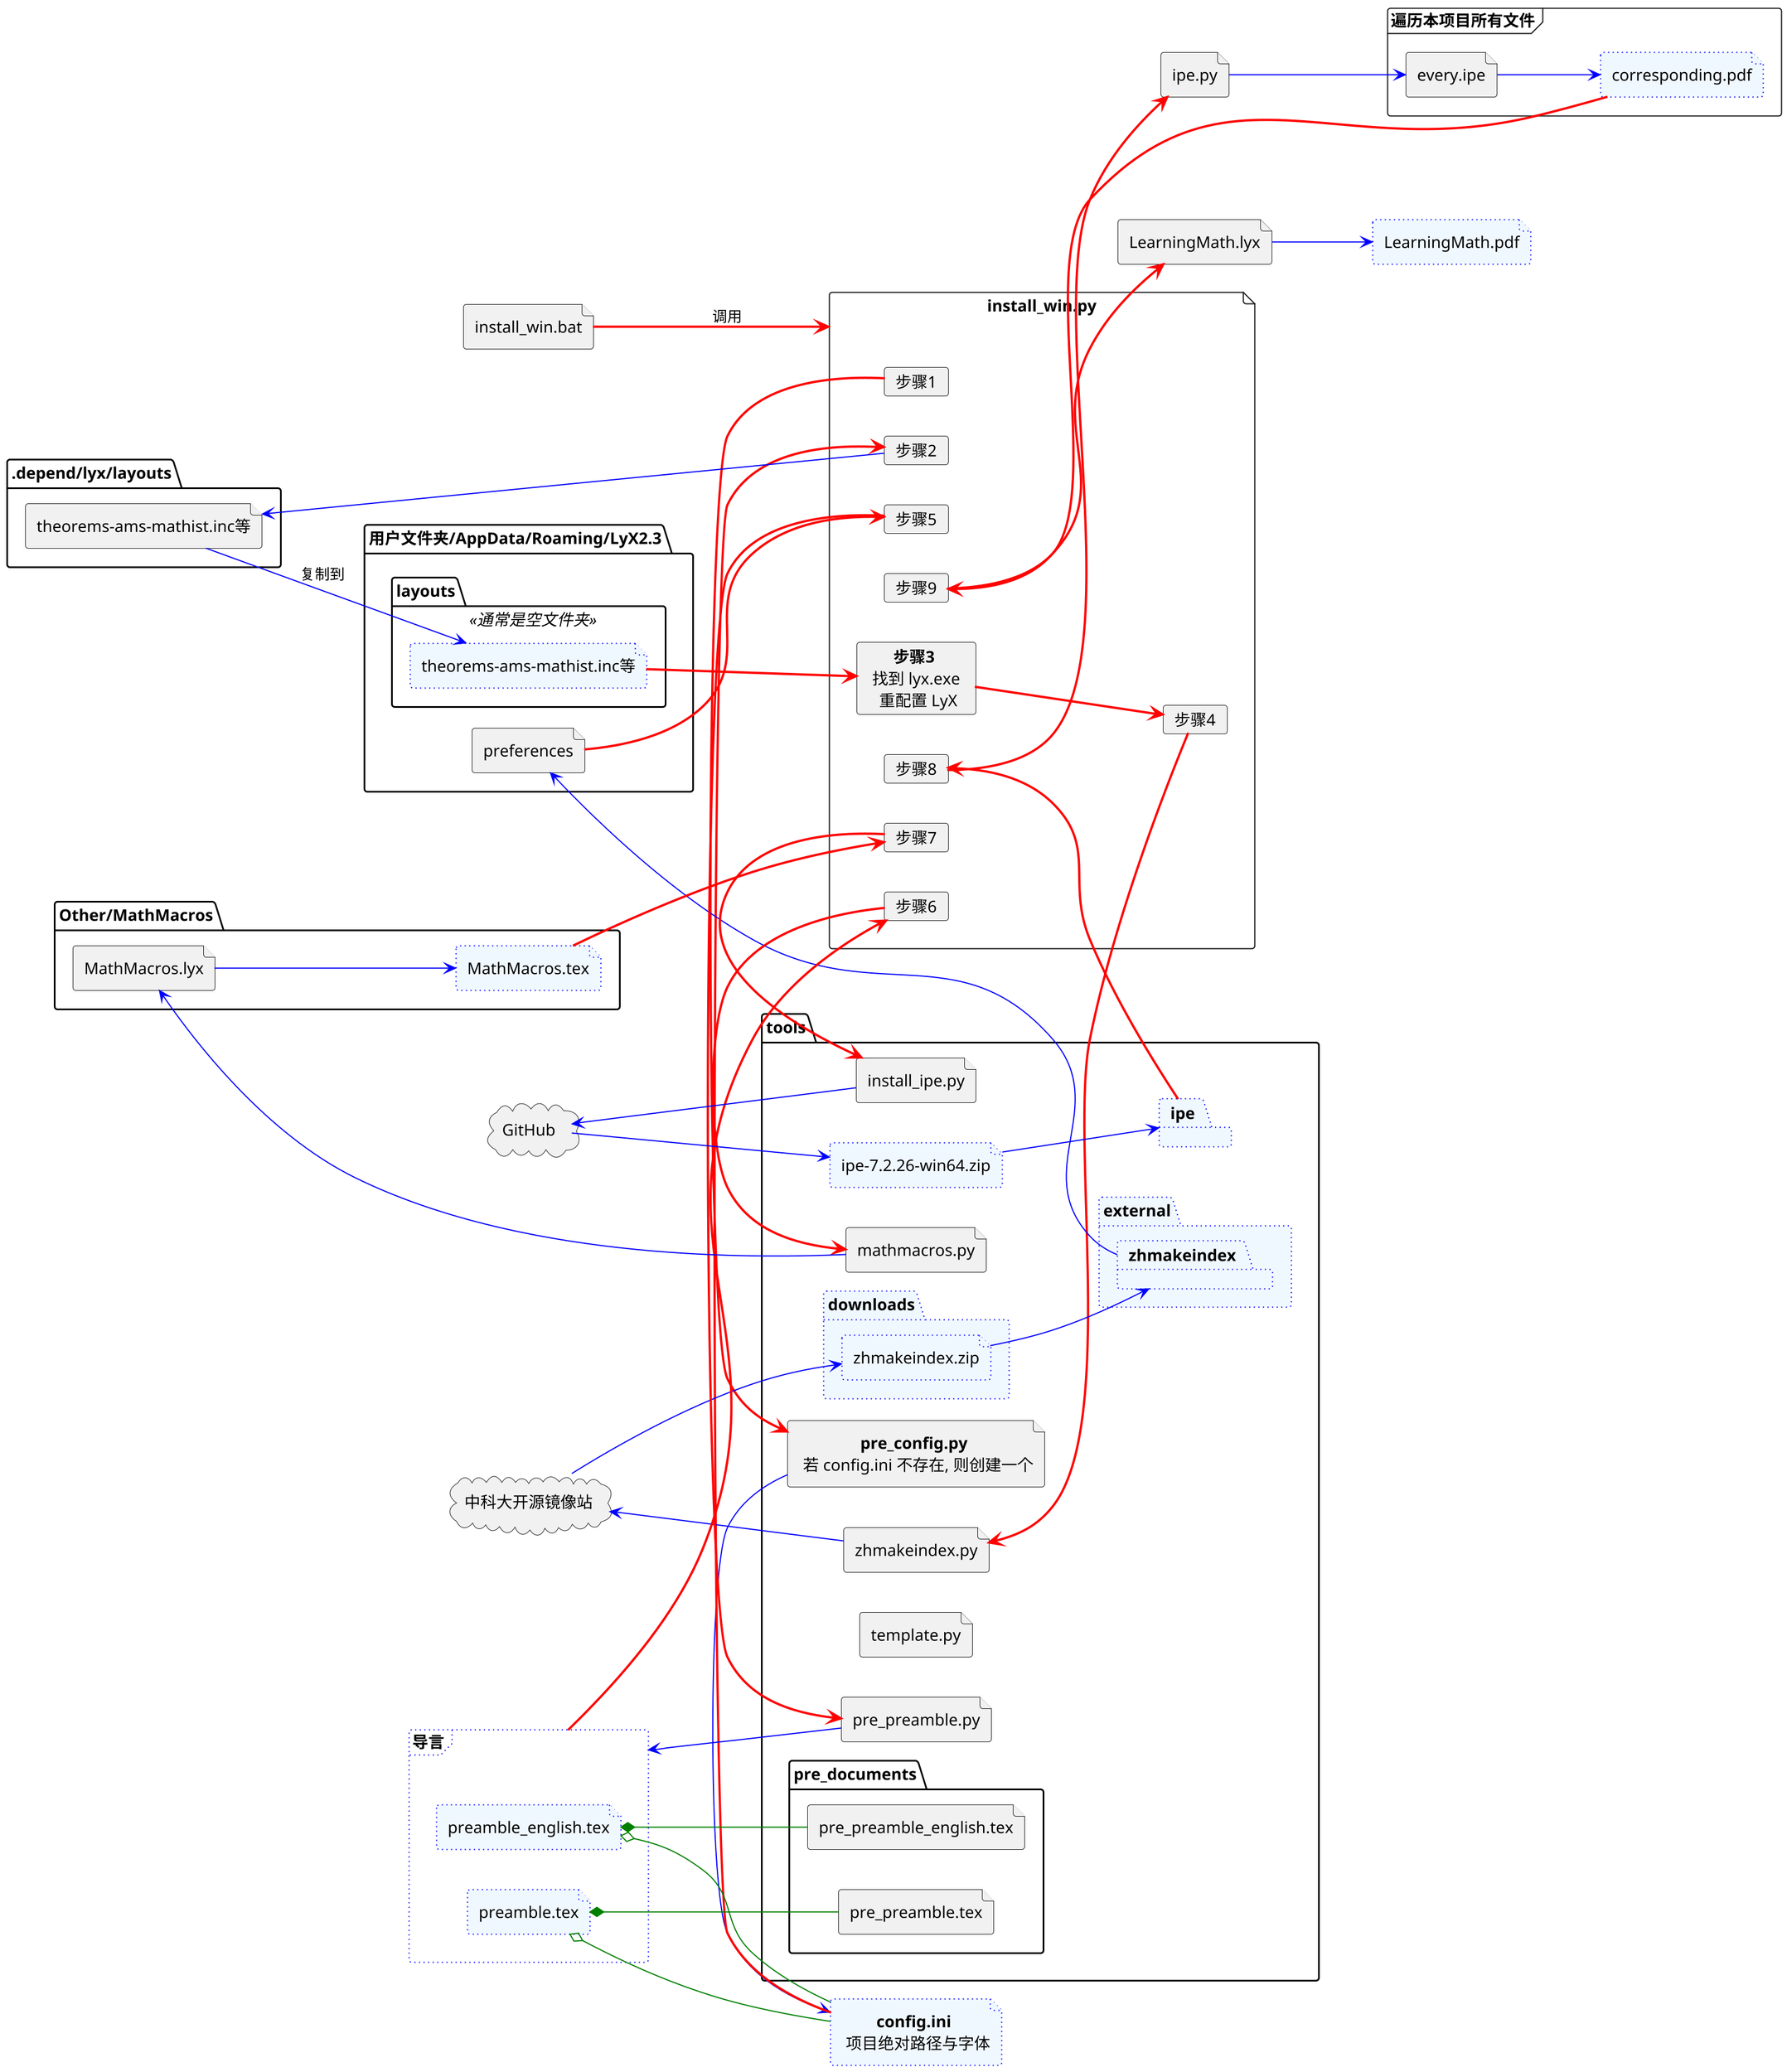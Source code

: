 @startuml
' -----------------------------------------------------
skinparam defaultTextAlignment center
' -----------------------------------------------------
'top to bottom direction
left to right direction
scale 2

file "install_win.bat"
file "install_win.py" {
card "步骤1"
card "步骤2"
card "<b>步骤3</b> \n 找到 lyx.exe \n 重配置 LyX" as 步骤3
card "步骤4"
card "步骤5"
card "步骤6"
card "步骤7"
card "步骤8"
card "步骤9"
}
file "<b>config.ini</b> \n 项目绝对路径与字体" as config.ini #aliceblue;line:blue;line.dotted
frame "导言" #line:blue;line.dotted {
file "preamble.tex" #aliceblue;line:blue;line.dotted
file "preamble_english.tex" #aliceblue;line:blue;line.dotted
}
file "ipe.py"
frame "遍历本项目所有文件" {
file "every.ipe"
file "corresponding.pdf" #aliceblue;line:blue;line.dotted
}
file "LearningMath.lyx"
file "LearningMath.pdf" #aliceblue;line:blue;line.dotted

package "tools" {
file "install_ipe.py"
file "mathmacros.py"
file "<b>pre_config.py</b> \n 若 config.ini 不存在, 则创建一个" as pre_config.py
file "pre_preamble.py"
file "template.py"
file "zhmakeindex.py"
file "ipe-7.2.26-win64.zip" as ipe.zip #aliceblue;line:blue;line.dotted
package "ipe" #aliceblue;line:blue;line.dotted
package "downloads" #aliceblue;line:blue;line.dotted {
file "zhmakeindex.zip" #aliceblue;line:blue;line.dotted
}
package "external" #aliceblue;line:blue;line.dotted {
package "zhmakeindex" #aliceblue;line:blue;line.dotted
}
package "pre_documents" {
file "pre_preamble.tex"
file "pre_preamble_english.tex"
}
}

package ".depend/lyx/layouts" {
file "theorems-ams-mathist.inc等" as origin.inc
}
package "用户文件夹/AppData/Roaming/LyX2.3" {
package "layouts" <<通常是空文件夹>> {
file "theorems-ams-mathist.inc等" as copy.inc #aliceblue;line:blue;line.dotted
}
file "preferences"
}

cloud "中科大开源镜像站" as ustc
cloud "GitHub"

package "Other/MathMacros" {
file "MathMacros.lyx"
file "MathMacros.tex" #aliceblue;line:blue;line.dotted
}

install_win.bat --> install_win.py #red;line.bold : 调用
步骤1 --> pre_config.py #red;line.bold
pre_config.py --> config.ini #blue
config.ini --> 步骤2 #red;line.bold
步骤2 --> origin.inc #blue
origin.inc --> copy.inc #blue : 复制到
copy.inc --> 步骤3 #red;line.bold
步骤3 --> 步骤4 #red;line.bold
步骤4 --> zhmakeindex.py #red;line.bold
zhmakeindex.py --> ustc #blue
ustc --> zhmakeindex.zip  #blue
zhmakeindex.zip --> zhmakeindex #blue
zhmakeindex --> preferences #blue
preferences --> 步骤5 #red;line.bold
步骤5 --> pre_preamble.py #red;line.bold
pre_preamble.py --> 导言 #blue
preamble.tex o-- config.ini #green
preamble.tex *-- pre_preamble.tex #green
preamble_english.tex o-- config.ini #green
preamble_english.tex *-- pre_preamble_english.tex #green
导言 --> 步骤6 #red;line.bold
步骤6 --> mathmacros.py #red;line.bold
mathmacros.py --> MathMacros.lyx #blue
MathMacros.lyx --> MathMacros.tex #blue
MathMacros.tex --> 步骤7 #red;line.bold
步骤7 --> install_ipe.py #red;line.bold
install_ipe.py --> GitHub #blue
GitHub --> ipe.zip #blue
ipe.zip --> ipe #blue
ipe --> 步骤8 #red;line.bold
步骤8 --> ipe.py #red;line.bold
ipe.py --> every.ipe #blue
every.ipe --> corresponding.pdf #blue
corresponding.pdf --> 步骤9 #red;line.bold
步骤9 --> LearningMath.lyx #red;line.bold
LearningMath.lyx --> LearningMath.pdf #blue
@enduml